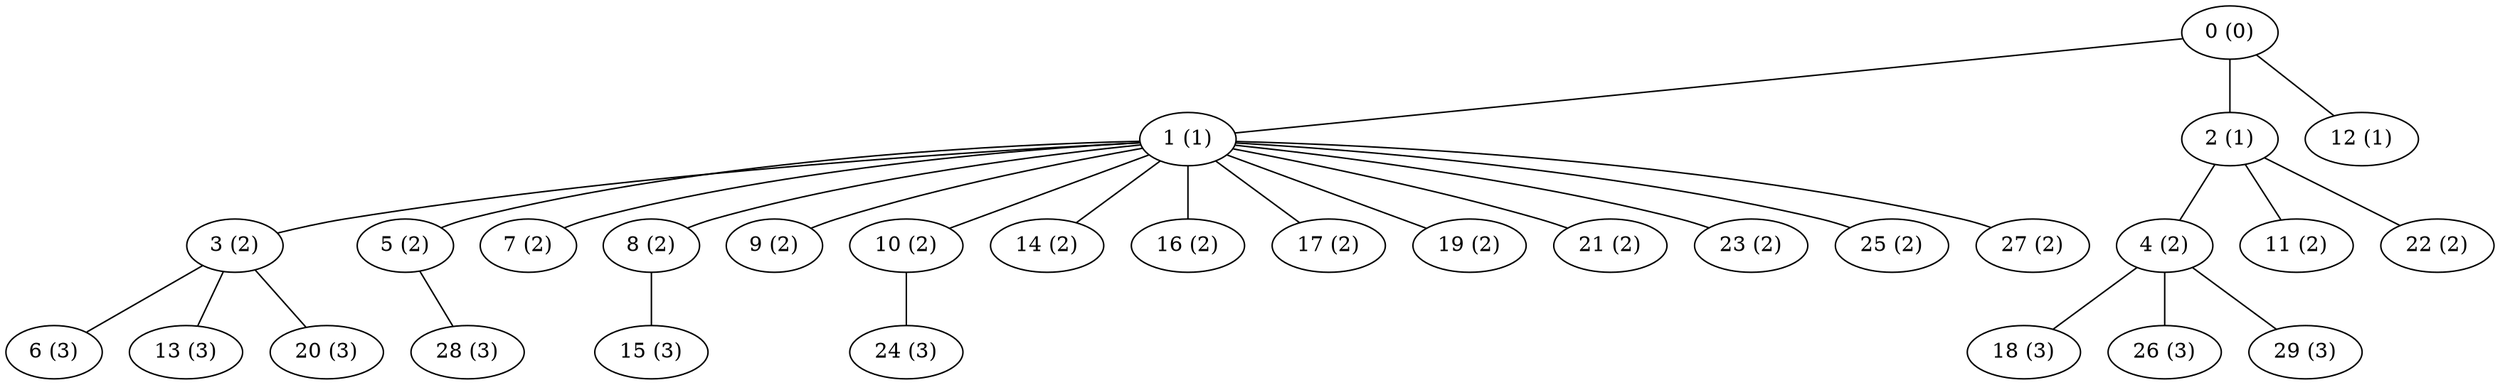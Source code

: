 graph G {
  1 [label="1 (1)"];
  0 [label="0 (0)"];
  2 [label="2 (1)"];
  12 [label="12 (1)"];
  3 [label="3 (2)"];
  5 [label="5 (2)"];
  7 [label="7 (2)"];
  8 [label="8 (2)"];
  9 [label="9 (2)"];
  10 [label="10 (2)"];
  14 [label="14 (2)"];
  16 [label="16 (2)"];
  17 [label="17 (2)"];
  19 [label="19 (2)"];
  21 [label="21 (2)"];
  23 [label="23 (2)"];
  25 [label="25 (2)"];
  27 [label="27 (2)"];
  4 [label="4 (2)"];
  11 [label="11 (2)"];
  22 [label="22 (2)"];
  6 [label="6 (3)"];
  13 [label="13 (3)"];
  20 [label="20 (3)"];
  18 [label="18 (3)"];
  26 [label="26 (3)"];
  29 [label="29 (3)"];
  28 [label="28 (3)"];
  15 [label="15 (3)"];
  24 [label="24 (3)"];
   0 -- 1;
   0 -- 2;
   0 -- 12;
   1 -- 3;
   1 -- 5;
   1 -- 7;
   1 -- 8;
   1 -- 9;
   1 -- 10;
   1 -- 14;
   1 -- 16;
   1 -- 17;
   1 -- 19;
   1 -- 21;
   1 -- 23;
   1 -- 25;
   1 -- 27;
   2 -- 4;
   2 -- 11;
   2 -- 22;
   3 -- 6;
   3 -- 13;
   3 -- 20;
   4 -- 18;
   4 -- 26;
   4 -- 29;
   5 -- 28;
   8 -- 15;
   10 -- 24;
}
